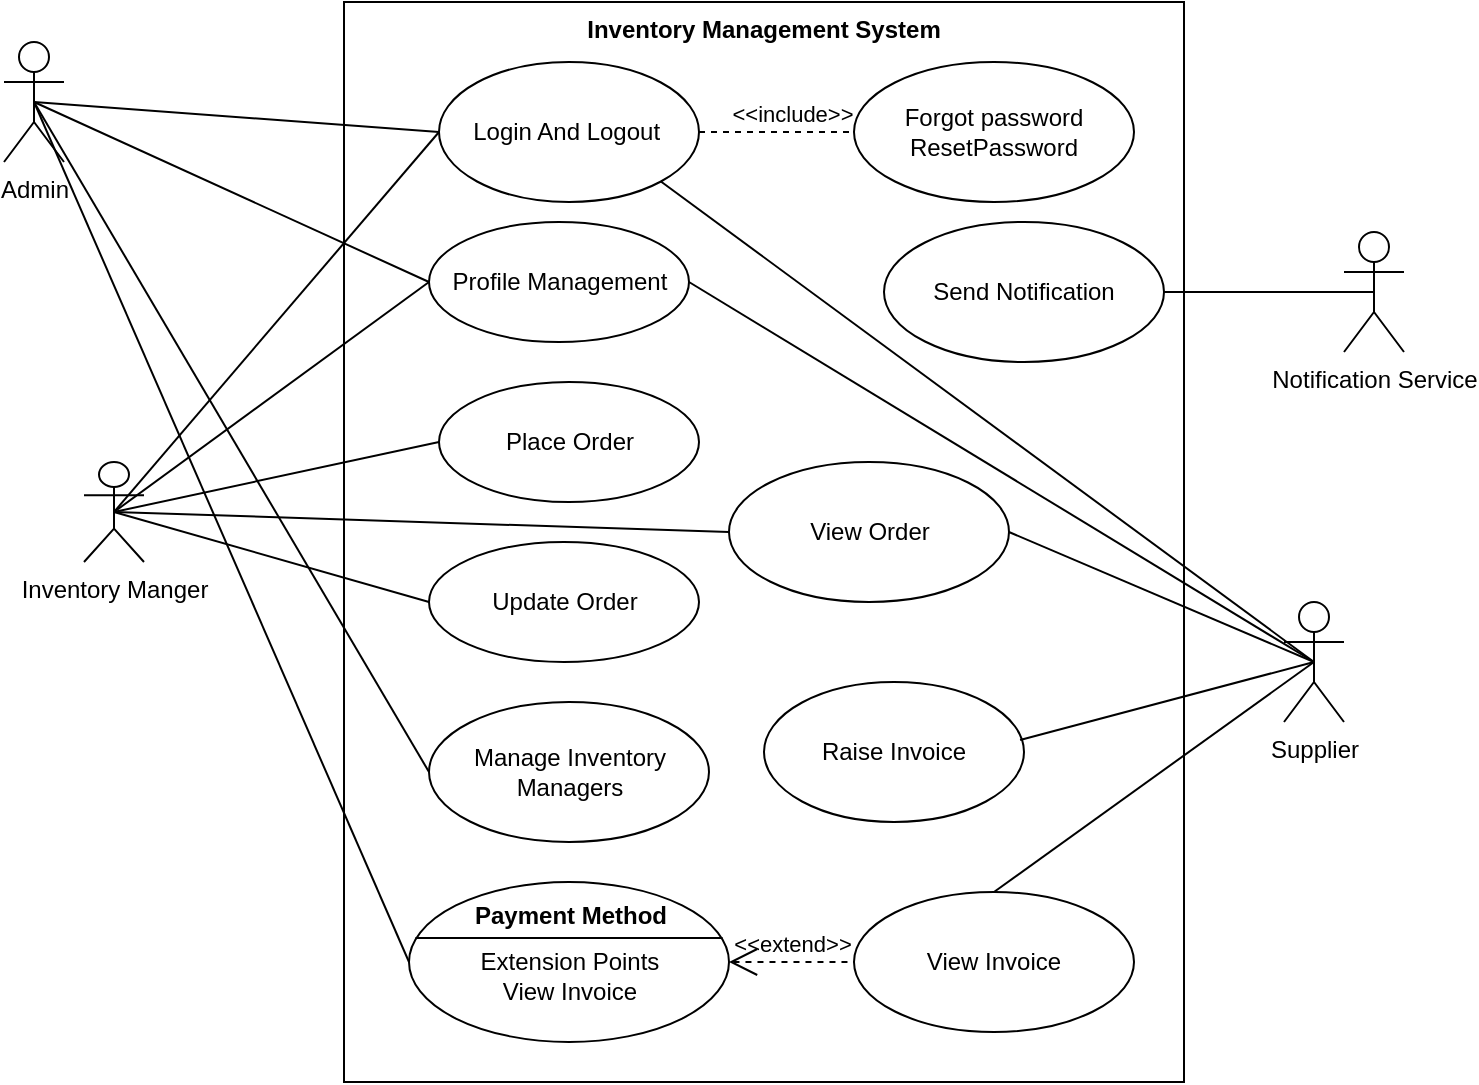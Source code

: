 <mxfile version="13.10.0" type="github">
  <diagram id="x1JJyo3W1KWqe7CCuueB" name="Page-1">
    <mxGraphModel dx="1176" dy="529" grid="1" gridSize="10" guides="1" tooltips="1" connect="1" arrows="1" fold="1" page="1" pageScale="1" pageWidth="850" pageHeight="1100" math="0" shadow="0">
      <root>
        <mxCell id="0" />
        <mxCell id="1" parent="0" />
        <mxCell id="UYXViiQThttn1sbLCZOa-1" value="Admin" style="shape=umlActor;html=1;verticalLabelPosition=bottom;verticalAlign=top;align=center;" vertex="1" parent="1">
          <mxGeometry x="50" y="50" width="30" height="60" as="geometry" />
        </mxCell>
        <mxCell id="UYXViiQThttn1sbLCZOa-3" value="Notification Service" style="shape=umlActor;html=1;verticalLabelPosition=bottom;verticalAlign=top;align=center;" vertex="1" parent="1">
          <mxGeometry x="720" y="145" width="30" height="60" as="geometry" />
        </mxCell>
        <mxCell id="UYXViiQThttn1sbLCZOa-4" value="Inventory Manger" style="shape=umlActor;html=1;verticalLabelPosition=bottom;verticalAlign=top;align=center;" vertex="1" parent="1">
          <mxGeometry x="90" y="260" width="30" height="50" as="geometry" />
        </mxCell>
        <mxCell id="UYXViiQThttn1sbLCZOa-5" value="Supplier" style="shape=umlActor;html=1;verticalLabelPosition=bottom;verticalAlign=top;align=center;" vertex="1" parent="1">
          <mxGeometry x="690" y="330" width="30" height="60" as="geometry" />
        </mxCell>
        <mxCell id="UYXViiQThttn1sbLCZOa-7" value="Inventory Management System" style="shape=rect;html=1;verticalAlign=top;fontStyle=1;whiteSpace=wrap;align=center;" vertex="1" parent="1">
          <mxGeometry x="220" y="30" width="420" height="540" as="geometry" />
        </mxCell>
        <mxCell id="UYXViiQThttn1sbLCZOa-13" value="Profile Management" style="ellipse;whiteSpace=wrap;html=1;" vertex="1" parent="1">
          <mxGeometry x="262.5" y="140" width="130" height="60" as="geometry" />
        </mxCell>
        <mxCell id="UYXViiQThttn1sbLCZOa-14" value="Place Order" style="ellipse;whiteSpace=wrap;html=1;" vertex="1" parent="1">
          <mxGeometry x="267.5" y="220" width="130" height="60" as="geometry" />
        </mxCell>
        <mxCell id="UYXViiQThttn1sbLCZOa-15" value="Raise Invoice" style="ellipse;whiteSpace=wrap;html=1;" vertex="1" parent="1">
          <mxGeometry x="430" y="370" width="130" height="70" as="geometry" />
        </mxCell>
        <mxCell id="UYXViiQThttn1sbLCZOa-17" value="Login And Logout&amp;nbsp;" style="ellipse;whiteSpace=wrap;html=1;" vertex="1" parent="1">
          <mxGeometry x="267.5" y="60" width="130" height="70" as="geometry" />
        </mxCell>
        <mxCell id="UYXViiQThttn1sbLCZOa-23" value="&amp;lt;&amp;lt;include&amp;gt;&amp;gt;" style="edgeStyle=none;html=1;endArrow=open;verticalAlign=bottom;dashed=1;labelBackgroundColor=none;exitX=1;exitY=0.5;exitDx=0;exitDy=0;" edge="1" parent="1" source="UYXViiQThttn1sbLCZOa-17">
          <mxGeometry width="160" relative="1" as="geometry">
            <mxPoint x="420" y="110" as="sourcePoint" />
            <mxPoint x="490" y="95" as="targetPoint" />
          </mxGeometry>
        </mxCell>
        <mxCell id="UYXViiQThttn1sbLCZOa-24" value="Forgot password&lt;br&gt;ResetPassword" style="ellipse;whiteSpace=wrap;html=1;" vertex="1" parent="1">
          <mxGeometry x="475" y="60" width="140" height="70" as="geometry" />
        </mxCell>
        <mxCell id="UYXViiQThttn1sbLCZOa-25" value="View Invoice" style="ellipse;whiteSpace=wrap;html=1;" vertex="1" parent="1">
          <mxGeometry x="475" y="475" width="140" height="70" as="geometry" />
        </mxCell>
        <mxCell id="UYXViiQThttn1sbLCZOa-26" value="Update Order" style="ellipse;whiteSpace=wrap;html=1;" vertex="1" parent="1">
          <mxGeometry x="262.5" y="300" width="135" height="60" as="geometry" />
        </mxCell>
        <mxCell id="UYXViiQThttn1sbLCZOa-30" value="&lt;br&gt;Extension Points&lt;br&gt;View Invoice" style="html=1;shape=mxgraph.sysml.useCaseExtPt;whiteSpace=wrap;align=center;" vertex="1" parent="1">
          <mxGeometry x="252.5" y="470" width="160" height="80" as="geometry" />
        </mxCell>
        <mxCell id="UYXViiQThttn1sbLCZOa-31" value="Payment Method" style="resizable=0;html=1;verticalAlign=middle;align=center;labelBackgroundColor=none;fontStyle=1;" connectable="0" vertex="1" parent="UYXViiQThttn1sbLCZOa-30">
          <mxGeometry x="80" y="17" as="geometry" />
        </mxCell>
        <mxCell id="UYXViiQThttn1sbLCZOa-32" value="&amp;lt;&amp;lt;extend&amp;gt;&amp;gt;" style="edgeStyle=none;html=1;startArrow=open;endArrow=none;startSize=12;verticalAlign=bottom;dashed=1;labelBackgroundColor=none;exitX=1;exitY=0.5;exitDx=0;exitDy=0;exitPerimeter=0;entryX=0;entryY=0.5;entryDx=0;entryDy=0;" edge="1" parent="1" source="UYXViiQThttn1sbLCZOa-30" target="UYXViiQThttn1sbLCZOa-25">
          <mxGeometry width="160" relative="1" as="geometry">
            <mxPoint x="472" y="452" as="sourcePoint" />
            <mxPoint x="494" y="450" as="targetPoint" />
            <Array as="points" />
          </mxGeometry>
        </mxCell>
        <mxCell id="UYXViiQThttn1sbLCZOa-34" value="View Order" style="ellipse;whiteSpace=wrap;html=1;" vertex="1" parent="1">
          <mxGeometry x="412.5" y="260" width="140" height="70" as="geometry" />
        </mxCell>
        <mxCell id="UYXViiQThttn1sbLCZOa-37" value="Send Notification" style="ellipse;whiteSpace=wrap;html=1;" vertex="1" parent="1">
          <mxGeometry x="490" y="140" width="140" height="70" as="geometry" />
        </mxCell>
        <mxCell id="UYXViiQThttn1sbLCZOa-41" value="" style="edgeStyle=none;html=1;endArrow=none;verticalAlign=bottom;entryX=0;entryY=0.5;entryDx=0;entryDy=0;exitX=0.5;exitY=0.5;exitDx=0;exitDy=0;exitPerimeter=0;" edge="1" parent="1" source="UYXViiQThttn1sbLCZOa-1" target="UYXViiQThttn1sbLCZOa-17">
          <mxGeometry width="160" relative="1" as="geometry">
            <mxPoint x="63" y="90" as="sourcePoint" />
            <mxPoint x="440" y="120" as="targetPoint" />
          </mxGeometry>
        </mxCell>
        <mxCell id="UYXViiQThttn1sbLCZOa-42" value="" style="edgeStyle=none;html=1;endArrow=none;verticalAlign=bottom;exitX=0;exitY=0.5;exitDx=0;exitDy=0;entryX=0.5;entryY=0.5;entryDx=0;entryDy=0;entryPerimeter=0;" edge="1" parent="1" source="UYXViiQThttn1sbLCZOa-13" target="UYXViiQThttn1sbLCZOa-1">
          <mxGeometry width="160" relative="1" as="geometry">
            <mxPoint x="280" y="120" as="sourcePoint" />
            <mxPoint x="130" y="90" as="targetPoint" />
          </mxGeometry>
        </mxCell>
        <mxCell id="UYXViiQThttn1sbLCZOa-43" value="" style="edgeStyle=none;html=1;endArrow=none;verticalAlign=bottom;exitX=0;exitY=0.5;exitDx=0;exitDy=0;exitPerimeter=0;entryX=0.5;entryY=0.5;entryDx=0;entryDy=0;entryPerimeter=0;" edge="1" parent="1" source="UYXViiQThttn1sbLCZOa-30" target="UYXViiQThttn1sbLCZOa-1">
          <mxGeometry width="160" relative="1" as="geometry">
            <mxPoint x="280" y="420" as="sourcePoint" />
            <mxPoint x="130" y="80" as="targetPoint" />
          </mxGeometry>
        </mxCell>
        <mxCell id="UYXViiQThttn1sbLCZOa-44" value="" style="edgeStyle=none;html=1;endArrow=none;verticalAlign=bottom;exitX=0.5;exitY=0.5;exitDx=0;exitDy=0;exitPerimeter=0;entryX=0;entryY=0.5;entryDx=0;entryDy=0;" edge="1" parent="1" source="UYXViiQThttn1sbLCZOa-4" target="UYXViiQThttn1sbLCZOa-14">
          <mxGeometry width="160" relative="1" as="geometry">
            <mxPoint x="280" y="320" as="sourcePoint" />
            <mxPoint x="440" y="320" as="targetPoint" />
          </mxGeometry>
        </mxCell>
        <mxCell id="UYXViiQThttn1sbLCZOa-46" value="" style="edgeStyle=none;html=1;endArrow=none;verticalAlign=bottom;exitX=0.5;exitY=0.5;exitDx=0;exitDy=0;exitPerimeter=0;entryX=0;entryY=0.5;entryDx=0;entryDy=0;" edge="1" parent="1" source="UYXViiQThttn1sbLCZOa-4" target="UYXViiQThttn1sbLCZOa-26">
          <mxGeometry width="160" relative="1" as="geometry">
            <mxPoint x="280" y="320" as="sourcePoint" />
            <mxPoint x="440" y="320" as="targetPoint" />
          </mxGeometry>
        </mxCell>
        <mxCell id="UYXViiQThttn1sbLCZOa-47" value="" style="edgeStyle=none;html=1;endArrow=none;verticalAlign=bottom;exitX=0.5;exitY=0.5;exitDx=0;exitDy=0;exitPerimeter=0;entryX=0;entryY=0.5;entryDx=0;entryDy=0;" edge="1" parent="1" source="UYXViiQThttn1sbLCZOa-4" target="UYXViiQThttn1sbLCZOa-34">
          <mxGeometry width="160" relative="1" as="geometry">
            <mxPoint x="280" y="320" as="sourcePoint" />
            <mxPoint x="440" y="320" as="targetPoint" />
          </mxGeometry>
        </mxCell>
        <mxCell id="UYXViiQThttn1sbLCZOa-48" value="" style="edgeStyle=none;html=1;endArrow=none;verticalAlign=bottom;entryX=0.5;entryY=0.5;entryDx=0;entryDy=0;entryPerimeter=0;exitX=1;exitY=0.5;exitDx=0;exitDy=0;" edge="1" parent="1" source="UYXViiQThttn1sbLCZOa-37" target="UYXViiQThttn1sbLCZOa-3">
          <mxGeometry width="160" relative="1" as="geometry">
            <mxPoint x="280" y="320" as="sourcePoint" />
            <mxPoint x="440" y="320" as="targetPoint" />
          </mxGeometry>
        </mxCell>
        <mxCell id="UYXViiQThttn1sbLCZOa-49" value="" style="edgeStyle=none;html=1;endArrow=none;verticalAlign=bottom;entryX=0.5;entryY=0.5;entryDx=0;entryDy=0;entryPerimeter=0;exitX=1;exitY=0.5;exitDx=0;exitDy=0;" edge="1" parent="1" source="UYXViiQThttn1sbLCZOa-34" target="UYXViiQThttn1sbLCZOa-5">
          <mxGeometry width="160" relative="1" as="geometry">
            <mxPoint x="280" y="320" as="sourcePoint" />
            <mxPoint x="440" y="320" as="targetPoint" />
          </mxGeometry>
        </mxCell>
        <mxCell id="UYXViiQThttn1sbLCZOa-50" value="" style="edgeStyle=none;html=1;endArrow=none;verticalAlign=bottom;entryX=0.5;entryY=0.5;entryDx=0;entryDy=0;entryPerimeter=0;exitX=0.985;exitY=0.414;exitDx=0;exitDy=0;exitPerimeter=0;" edge="1" parent="1" source="UYXViiQThttn1sbLCZOa-15" target="UYXViiQThttn1sbLCZOa-5">
          <mxGeometry width="160" relative="1" as="geometry">
            <mxPoint x="280" y="320" as="sourcePoint" />
            <mxPoint x="440" y="320" as="targetPoint" />
          </mxGeometry>
        </mxCell>
        <mxCell id="UYXViiQThttn1sbLCZOa-51" value="" style="edgeStyle=none;html=1;endArrow=none;verticalAlign=bottom;exitX=0.5;exitY=0.5;exitDx=0;exitDy=0;exitPerimeter=0;entryX=0;entryY=0.5;entryDx=0;entryDy=0;" edge="1" parent="1" source="UYXViiQThttn1sbLCZOa-4" target="UYXViiQThttn1sbLCZOa-17">
          <mxGeometry width="160" relative="1" as="geometry">
            <mxPoint x="110" y="290" as="sourcePoint" />
            <mxPoint x="270" y="90" as="targetPoint" />
          </mxGeometry>
        </mxCell>
        <mxCell id="UYXViiQThttn1sbLCZOa-52" value="" style="edgeStyle=none;html=1;endArrow=none;verticalAlign=bottom;exitX=0;exitY=0.5;exitDx=0;exitDy=0;entryX=0.5;entryY=0.5;entryDx=0;entryDy=0;entryPerimeter=0;" edge="1" parent="1" source="UYXViiQThttn1sbLCZOa-13" target="UYXViiQThttn1sbLCZOa-4">
          <mxGeometry width="160" relative="1" as="geometry">
            <mxPoint x="280" y="220" as="sourcePoint" />
            <mxPoint x="110" y="290" as="targetPoint" />
          </mxGeometry>
        </mxCell>
        <mxCell id="UYXViiQThttn1sbLCZOa-53" value="" style="edgeStyle=none;html=1;endArrow=none;verticalAlign=bottom;entryX=1;entryY=1;entryDx=0;entryDy=0;exitX=0.5;exitY=0.5;exitDx=0;exitDy=0;exitPerimeter=0;" edge="1" parent="1" source="UYXViiQThttn1sbLCZOa-5" target="UYXViiQThttn1sbLCZOa-17">
          <mxGeometry width="160" relative="1" as="geometry">
            <mxPoint x="710" y="340" as="sourcePoint" />
            <mxPoint x="440" y="220" as="targetPoint" />
          </mxGeometry>
        </mxCell>
        <mxCell id="UYXViiQThttn1sbLCZOa-54" value="" style="edgeStyle=none;html=1;endArrow=none;verticalAlign=bottom;entryX=0.5;entryY=0.5;entryDx=0;entryDy=0;entryPerimeter=0;exitX=1;exitY=0.5;exitDx=0;exitDy=0;" edge="1" parent="1" source="UYXViiQThttn1sbLCZOa-13" target="UYXViiQThttn1sbLCZOa-5">
          <mxGeometry width="160" relative="1" as="geometry">
            <mxPoint x="280" y="220" as="sourcePoint" />
            <mxPoint x="440" y="220" as="targetPoint" />
          </mxGeometry>
        </mxCell>
        <mxCell id="UYXViiQThttn1sbLCZOa-57" value="" style="edgeStyle=none;html=1;endArrow=none;verticalAlign=bottom;entryX=0.5;entryY=0.5;entryDx=0;entryDy=0;entryPerimeter=0;exitX=0.5;exitY=0;exitDx=0;exitDy=0;" edge="1" parent="1" source="UYXViiQThttn1sbLCZOa-25" target="UYXViiQThttn1sbLCZOa-5">
          <mxGeometry width="160" relative="1" as="geometry">
            <mxPoint x="260" y="340" as="sourcePoint" />
            <mxPoint x="420" y="340" as="targetPoint" />
          </mxGeometry>
        </mxCell>
        <mxCell id="UYXViiQThttn1sbLCZOa-58" value="Manage Inventory Managers" style="ellipse;whiteSpace=wrap;html=1;" vertex="1" parent="1">
          <mxGeometry x="262.5" y="380" width="140" height="70" as="geometry" />
        </mxCell>
        <mxCell id="UYXViiQThttn1sbLCZOa-59" value="" style="edgeStyle=none;html=1;endArrow=none;verticalAlign=bottom;entryX=0;entryY=0.5;entryDx=0;entryDy=0;" edge="1" parent="1" target="UYXViiQThttn1sbLCZOa-58">
          <mxGeometry width="160" relative="1" as="geometry">
            <mxPoint x="65" y="80" as="sourcePoint" />
            <mxPoint x="420" y="330" as="targetPoint" />
          </mxGeometry>
        </mxCell>
      </root>
    </mxGraphModel>
  </diagram>
</mxfile>
